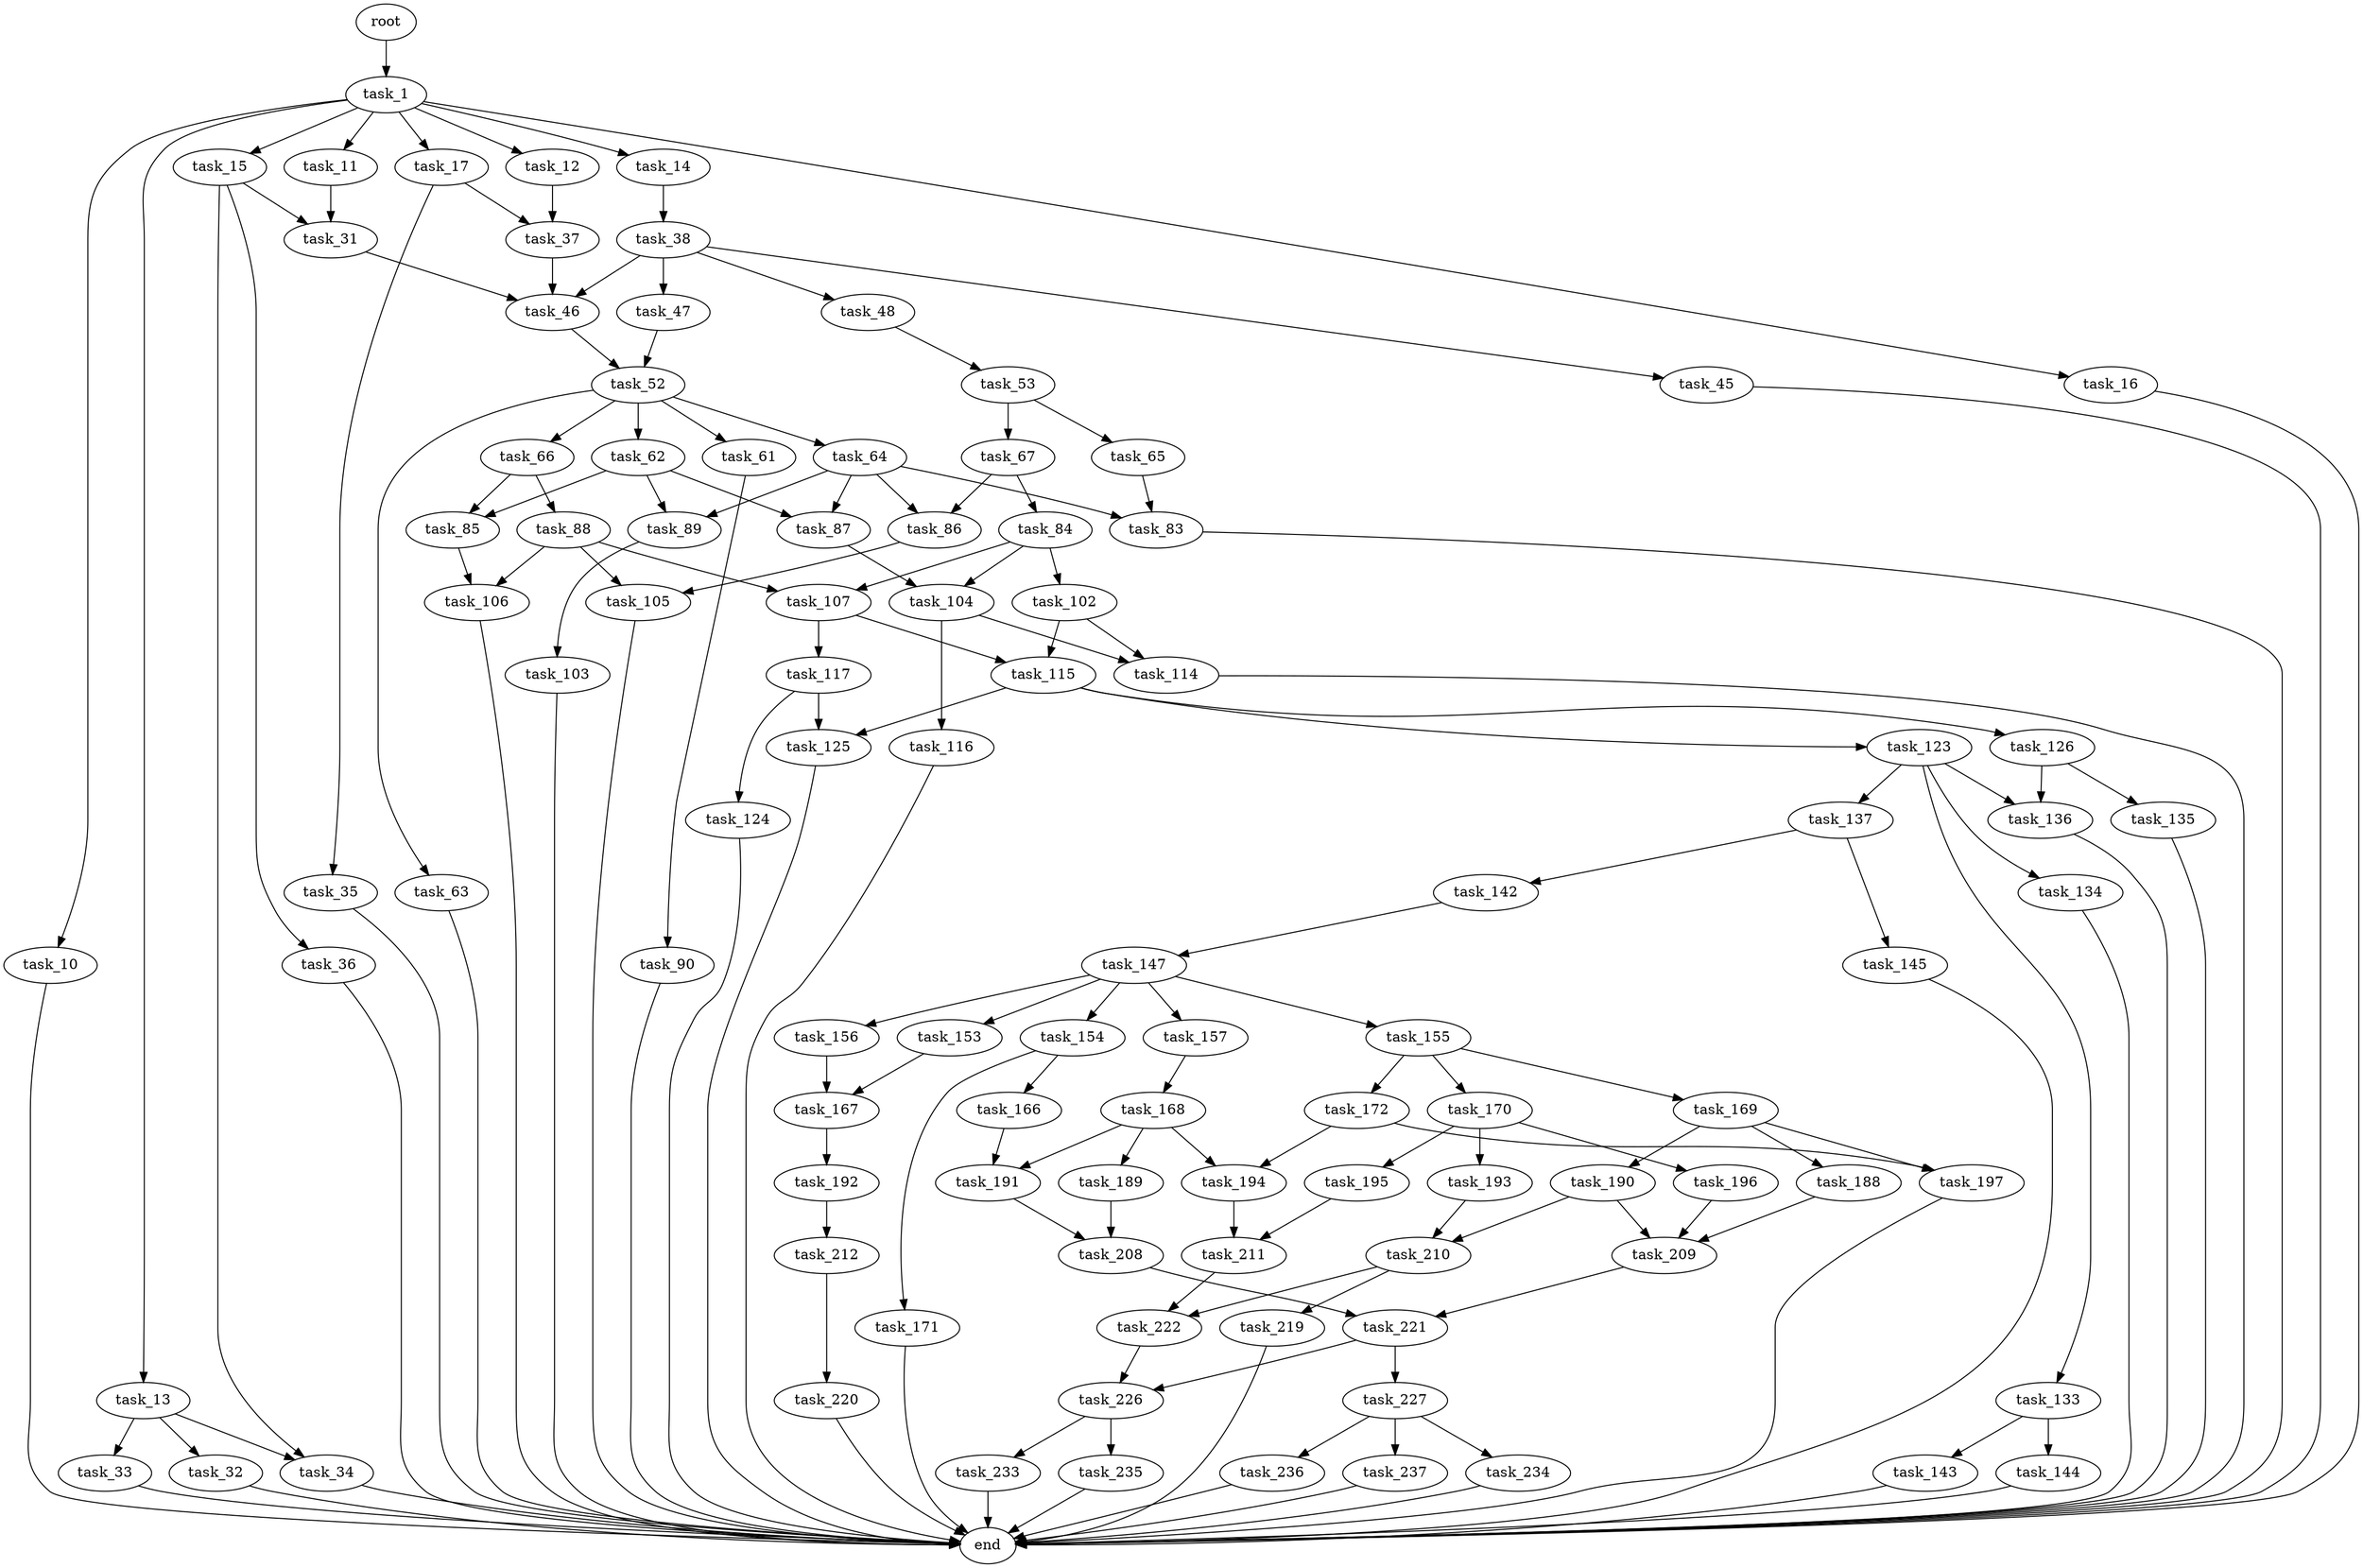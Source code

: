 digraph G {
  root [size="0.000000"];
  task_1 [size="231928233984.000000"];
  task_10 [size="8589934592.000000"];
  task_11 [size="4234982311.000000"];
  task_12 [size="25029685785.000000"];
  task_13 [size="231928233984.000000"];
  task_14 [size="339409067142.000000"];
  task_15 [size="1245142274.000000"];
  task_16 [size="68719476736.000000"];
  task_17 [size="80885095149.000000"];
  task_31 [size="90578846067.000000"];
  task_32 [size="2163000102.000000"];
  task_33 [size="28991029248.000000"];
  task_34 [size="8589934592.000000"];
  task_35 [size="30623850327.000000"];
  task_36 [size="68719476736.000000"];
  task_37 [size="782757789696.000000"];
  task_38 [size="782757789696.000000"];
  task_45 [size="231928233984.000000"];
  task_46 [size="28991029248.000000"];
  task_47 [size="7684542197.000000"];
  task_48 [size="28048438663.000000"];
  task_52 [size="549755813888.000000"];
  task_53 [size="2881714714.000000"];
  task_61 [size="8589934592.000000"];
  task_62 [size="1073741824000.000000"];
  task_63 [size="200762396605.000000"];
  task_64 [size="368293445632.000000"];
  task_65 [size="2431145651.000000"];
  task_66 [size="1073741824000.000000"];
  task_67 [size="231928233984.000000"];
  task_83 [size="23331729021.000000"];
  task_84 [size="602117899703.000000"];
  task_85 [size="10733254058.000000"];
  task_86 [size="30026375580.000000"];
  task_87 [size="782757789696.000000"];
  task_88 [size="616546325422.000000"];
  task_89 [size="43332159130.000000"];
  task_90 [size="635870239453.000000"];
  task_102 [size="15946712739.000000"];
  task_103 [size="148274363659.000000"];
  task_104 [size="10152164439.000000"];
  task_105 [size="10751746861.000000"];
  task_106 [size="134217728000.000000"];
  task_107 [size="332655889881.000000"];
  task_114 [size="2299942618.000000"];
  task_115 [size="368293445632.000000"];
  task_116 [size="11693328817.000000"];
  task_117 [size="8589934592.000000"];
  task_123 [size="8589934592.000000"];
  task_124 [size="19986853368.000000"];
  task_125 [size="49543113108.000000"];
  task_126 [size="29430634312.000000"];
  task_133 [size="8589934592.000000"];
  task_134 [size="28452991498.000000"];
  task_135 [size="28991029248.000000"];
  task_136 [size="562999926785.000000"];
  task_137 [size="191915099464.000000"];
  task_142 [size="782757789696.000000"];
  task_143 [size="5734545590.000000"];
  task_144 [size="23383945078.000000"];
  task_145 [size="231308306060.000000"];
  task_147 [size="427154075448.000000"];
  task_153 [size="8459121106.000000"];
  task_154 [size="368293445632.000000"];
  task_155 [size="8589934592.000000"];
  task_156 [size="68719476736.000000"];
  task_157 [size="1699751064.000000"];
  task_166 [size="234254873601.000000"];
  task_167 [size="42341947772.000000"];
  task_168 [size="2031118748.000000"];
  task_169 [size="169423850506.000000"];
  task_170 [size="46275414303.000000"];
  task_171 [size="110138654577.000000"];
  task_172 [size="133839977203.000000"];
  task_188 [size="117920671481.000000"];
  task_189 [size="22679779189.000000"];
  task_190 [size="107172564430.000000"];
  task_191 [size="8589934592.000000"];
  task_192 [size="1073741824000.000000"];
  task_193 [size="408377542584.000000"];
  task_194 [size="1461805463.000000"];
  task_195 [size="8847879961.000000"];
  task_196 [size="134217728000.000000"];
  task_197 [size="23563068223.000000"];
  task_208 [size="1073741824000.000000"];
  task_209 [size="11277105239.000000"];
  task_210 [size="8589934592.000000"];
  task_211 [size="19204363355.000000"];
  task_212 [size="22527871099.000000"];
  task_219 [size="782757789696.000000"];
  task_220 [size="231928233984.000000"];
  task_221 [size="43283201169.000000"];
  task_222 [size="20525829960.000000"];
  task_226 [size="466624548845.000000"];
  task_227 [size="782757789696.000000"];
  task_233 [size="549755813888.000000"];
  task_234 [size="2045130995.000000"];
  task_235 [size="1073741824000.000000"];
  task_236 [size="13190341274.000000"];
  task_237 [size="1073741824000.000000"];
  end [size="0.000000"];

  root -> task_1 [size="1.000000"];
  task_1 -> task_10 [size="301989888.000000"];
  task_1 -> task_11 [size="301989888.000000"];
  task_1 -> task_12 [size="301989888.000000"];
  task_1 -> task_13 [size="301989888.000000"];
  task_1 -> task_14 [size="301989888.000000"];
  task_1 -> task_15 [size="301989888.000000"];
  task_1 -> task_16 [size="301989888.000000"];
  task_1 -> task_17 [size="301989888.000000"];
  task_10 -> end [size="1.000000"];
  task_11 -> task_31 [size="411041792.000000"];
  task_12 -> task_37 [size="679477248.000000"];
  task_13 -> task_32 [size="301989888.000000"];
  task_13 -> task_33 [size="301989888.000000"];
  task_13 -> task_34 [size="301989888.000000"];
  task_14 -> task_38 [size="679477248.000000"];
  task_15 -> task_31 [size="33554432.000000"];
  task_15 -> task_34 [size="33554432.000000"];
  task_15 -> task_36 [size="33554432.000000"];
  task_16 -> end [size="1.000000"];
  task_17 -> task_35 [size="209715200.000000"];
  task_17 -> task_37 [size="209715200.000000"];
  task_31 -> task_46 [size="75497472.000000"];
  task_32 -> end [size="1.000000"];
  task_33 -> end [size="1.000000"];
  task_34 -> end [size="1.000000"];
  task_35 -> end [size="1.000000"];
  task_36 -> end [size="1.000000"];
  task_37 -> task_46 [size="679477248.000000"];
  task_38 -> task_45 [size="679477248.000000"];
  task_38 -> task_46 [size="679477248.000000"];
  task_38 -> task_47 [size="679477248.000000"];
  task_38 -> task_48 [size="679477248.000000"];
  task_45 -> end [size="1.000000"];
  task_46 -> task_52 [size="75497472.000000"];
  task_47 -> task_52 [size="411041792.000000"];
  task_48 -> task_53 [size="75497472.000000"];
  task_52 -> task_61 [size="536870912.000000"];
  task_52 -> task_62 [size="536870912.000000"];
  task_52 -> task_63 [size="536870912.000000"];
  task_52 -> task_64 [size="536870912.000000"];
  task_52 -> task_66 [size="536870912.000000"];
  task_53 -> task_65 [size="134217728.000000"];
  task_53 -> task_67 [size="134217728.000000"];
  task_61 -> task_90 [size="33554432.000000"];
  task_62 -> task_85 [size="838860800.000000"];
  task_62 -> task_87 [size="838860800.000000"];
  task_62 -> task_89 [size="838860800.000000"];
  task_63 -> end [size="1.000000"];
  task_64 -> task_83 [size="411041792.000000"];
  task_64 -> task_86 [size="411041792.000000"];
  task_64 -> task_87 [size="411041792.000000"];
  task_64 -> task_89 [size="411041792.000000"];
  task_65 -> task_83 [size="75497472.000000"];
  task_66 -> task_85 [size="838860800.000000"];
  task_66 -> task_88 [size="838860800.000000"];
  task_67 -> task_84 [size="301989888.000000"];
  task_67 -> task_86 [size="301989888.000000"];
  task_83 -> end [size="1.000000"];
  task_84 -> task_102 [size="411041792.000000"];
  task_84 -> task_104 [size="411041792.000000"];
  task_84 -> task_107 [size="411041792.000000"];
  task_85 -> task_106 [size="301989888.000000"];
  task_86 -> task_105 [size="536870912.000000"];
  task_87 -> task_104 [size="679477248.000000"];
  task_88 -> task_105 [size="838860800.000000"];
  task_88 -> task_106 [size="838860800.000000"];
  task_88 -> task_107 [size="838860800.000000"];
  task_89 -> task_103 [size="838860800.000000"];
  task_90 -> end [size="1.000000"];
  task_102 -> task_114 [size="301989888.000000"];
  task_102 -> task_115 [size="301989888.000000"];
  task_103 -> end [size="1.000000"];
  task_104 -> task_114 [size="411041792.000000"];
  task_104 -> task_116 [size="411041792.000000"];
  task_105 -> end [size="1.000000"];
  task_106 -> end [size="1.000000"];
  task_107 -> task_115 [size="301989888.000000"];
  task_107 -> task_117 [size="301989888.000000"];
  task_114 -> end [size="1.000000"];
  task_115 -> task_123 [size="411041792.000000"];
  task_115 -> task_125 [size="411041792.000000"];
  task_115 -> task_126 [size="411041792.000000"];
  task_116 -> end [size="1.000000"];
  task_117 -> task_124 [size="33554432.000000"];
  task_117 -> task_125 [size="33554432.000000"];
  task_123 -> task_133 [size="33554432.000000"];
  task_123 -> task_134 [size="33554432.000000"];
  task_123 -> task_136 [size="33554432.000000"];
  task_123 -> task_137 [size="33554432.000000"];
  task_124 -> end [size="1.000000"];
  task_125 -> end [size="1.000000"];
  task_126 -> task_135 [size="536870912.000000"];
  task_126 -> task_136 [size="536870912.000000"];
  task_133 -> task_143 [size="33554432.000000"];
  task_133 -> task_144 [size="33554432.000000"];
  task_134 -> end [size="1.000000"];
  task_135 -> end [size="1.000000"];
  task_136 -> end [size="1.000000"];
  task_137 -> task_142 [size="301989888.000000"];
  task_137 -> task_145 [size="301989888.000000"];
  task_142 -> task_147 [size="679477248.000000"];
  task_143 -> end [size="1.000000"];
  task_144 -> end [size="1.000000"];
  task_145 -> end [size="1.000000"];
  task_147 -> task_153 [size="536870912.000000"];
  task_147 -> task_154 [size="536870912.000000"];
  task_147 -> task_155 [size="536870912.000000"];
  task_147 -> task_156 [size="536870912.000000"];
  task_147 -> task_157 [size="536870912.000000"];
  task_153 -> task_167 [size="33554432.000000"];
  task_154 -> task_166 [size="411041792.000000"];
  task_154 -> task_171 [size="411041792.000000"];
  task_155 -> task_169 [size="33554432.000000"];
  task_155 -> task_170 [size="33554432.000000"];
  task_155 -> task_172 [size="33554432.000000"];
  task_156 -> task_167 [size="134217728.000000"];
  task_157 -> task_168 [size="33554432.000000"];
  task_166 -> task_191 [size="209715200.000000"];
  task_167 -> task_192 [size="679477248.000000"];
  task_168 -> task_189 [size="134217728.000000"];
  task_168 -> task_191 [size="134217728.000000"];
  task_168 -> task_194 [size="134217728.000000"];
  task_169 -> task_188 [size="536870912.000000"];
  task_169 -> task_190 [size="536870912.000000"];
  task_169 -> task_197 [size="536870912.000000"];
  task_170 -> task_193 [size="33554432.000000"];
  task_170 -> task_195 [size="33554432.000000"];
  task_170 -> task_196 [size="33554432.000000"];
  task_171 -> end [size="1.000000"];
  task_172 -> task_194 [size="134217728.000000"];
  task_172 -> task_197 [size="134217728.000000"];
  task_188 -> task_209 [size="134217728.000000"];
  task_189 -> task_208 [size="75497472.000000"];
  task_190 -> task_209 [size="411041792.000000"];
  task_190 -> task_210 [size="411041792.000000"];
  task_191 -> task_208 [size="33554432.000000"];
  task_192 -> task_212 [size="838860800.000000"];
  task_193 -> task_210 [size="838860800.000000"];
  task_194 -> task_211 [size="75497472.000000"];
  task_195 -> task_211 [size="301989888.000000"];
  task_196 -> task_209 [size="209715200.000000"];
  task_197 -> end [size="1.000000"];
  task_208 -> task_221 [size="838860800.000000"];
  task_209 -> task_221 [size="301989888.000000"];
  task_210 -> task_219 [size="33554432.000000"];
  task_210 -> task_222 [size="33554432.000000"];
  task_211 -> task_222 [size="301989888.000000"];
  task_212 -> task_220 [size="536870912.000000"];
  task_219 -> end [size="1.000000"];
  task_220 -> end [size="1.000000"];
  task_221 -> task_226 [size="33554432.000000"];
  task_221 -> task_227 [size="33554432.000000"];
  task_222 -> task_226 [size="679477248.000000"];
  task_226 -> task_233 [size="838860800.000000"];
  task_226 -> task_235 [size="838860800.000000"];
  task_227 -> task_234 [size="679477248.000000"];
  task_227 -> task_236 [size="679477248.000000"];
  task_227 -> task_237 [size="679477248.000000"];
  task_233 -> end [size="1.000000"];
  task_234 -> end [size="1.000000"];
  task_235 -> end [size="1.000000"];
  task_236 -> end [size="1.000000"];
  task_237 -> end [size="1.000000"];
}

